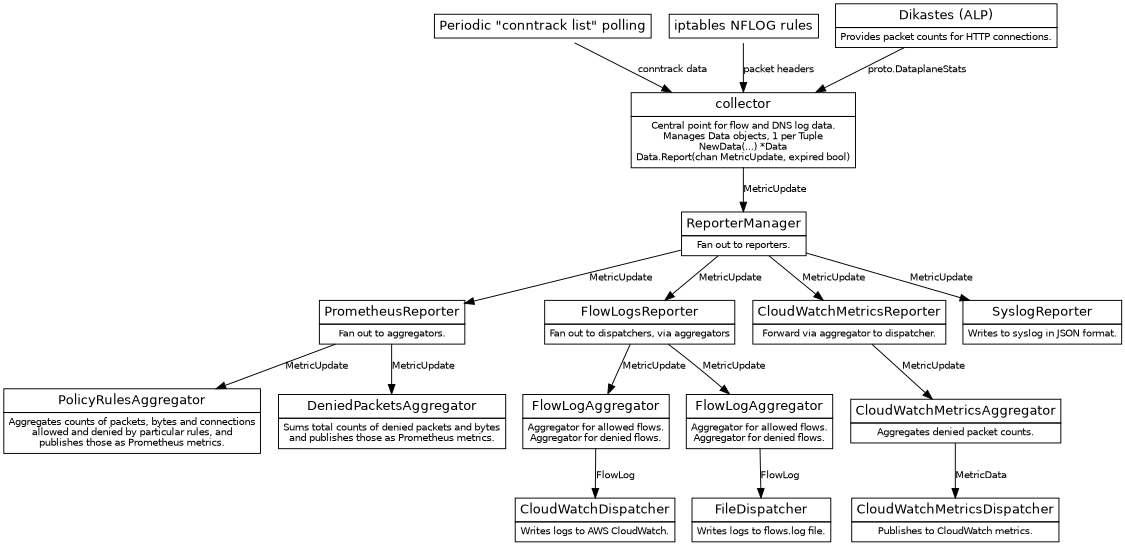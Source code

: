 digraph G {
size="7.5,10"
labeljust="l"
fontname=Helvetica;
node [fontname=Helvetica]
edge [fontname=Helvetica,fontsize=10]

conntrack -> flCollector [label="conntrack data"];
nflog -> flCollector [label="packet headers"];
dikastes -> flCollector [label="proto.DataplaneStats"];

flCollector -> reporterMgr [label="MetricUpdate"];

reporterMgr -> prometheusReporter [label="MetricUpdate"];
reporterMgr -> flowLogsReporter [label="MetricUpdate"];
reporterMgr -> cloudWatchMetricsReporter [label="MetricUpdate"];
reporterMgr -> syslogReporter [label="MetricUpdate"];

prometheusReporter -> policyRulesAggregator [label="MetricUpdate"];
prometheusReporter -> deniedPacketsAggregator [label="MetricUpdate"];

flowLogsReporter -> cwlAggregators [label="MetricUpdate"];
cwlAggregators -> cloudWatchDispatcher [label="FlowLog"];
flowLogsReporter -> fileAggregators [label="MetricUpdate"];
fileAggregators -> fileDispatcher [label="FlowLog"];

cloudWatchMetricsReporter -> cwmAggregator [label="MetricUpdate"];
cwmAggregator -> cwmDispatcher [label="MetricData"];

flCollector [label=<<table BORDER="0" CELLBORDER="1" CELLSPACING="0" CELLPADDING="4">
          <tr><td><font point-size="14">collector</font></td></tr>
          <tr><td><font point-size="10">Central point for flow and DNS log data.<br/>
Manages Data objects, 1 per Tuple<br/>
NewData(...) *Data<br/>
Data.Report(chan MetricUpdate, expired bool)<br/>
</font></td></tr>
        </table>>, shape=none, margin=0];

reporterMgr [label=<<table BORDER="0" CELLBORDER="1" CELLSPACING="0" CELLPADDING="4">
          <tr><td><font point-size="14">ReporterManager</font></td></tr>
          <tr><td><font point-size="10">Fan out to reporters.<br/>
</font></td></tr>
        </table>>, shape=none, margin=0];

prometheusReporter [label=<<table BORDER="0" CELLBORDER="1" CELLSPACING="0" CELLPADDING="4">
          <tr><td><font point-size="14">PrometheusReporter</font></td></tr>
          <tr><td><font point-size="10">Fan out to aggregators.<br/>
</font></td></tr>
        </table>>, shape=none, margin=0];

flowLogsReporter [label=<<table BORDER="0" CELLBORDER="1" CELLSPACING="0" CELLPADDING="4">
          <tr><td><font point-size="14">FlowLogsReporter</font></td></tr>
          <tr><td><font point-size="10">Fan out to dispatchers, via aggregators<br/>
</font></td></tr>
        </table>>, shape=none, margin=0];

cloudWatchMetricsReporter [label=<<table BORDER="0" CELLBORDER="1" CELLSPACING="0" CELLPADDING="4">
          <tr><td><font point-size="14">CloudWatchMetricsReporter</font></td></tr>
          <tr><td><font point-size="10">Forward via aggregator to dispatcher.<br/>
</font></td></tr>
        </table>>, shape=none, margin=0];

syslogReporter [label=<<table BORDER="0" CELLBORDER="1" CELLSPACING="0" CELLPADDING="4">
          <tr><td><font point-size="14">SyslogReporter</font></td></tr>
          <tr><td><font point-size="10">Writes to syslog in JSON format.<br/>
</font></td></tr>
        </table>>, shape=none, margin=0];

policyRulesAggregator [label=<<table BORDER="0" CELLBORDER="1" CELLSPACING="0" CELLPADDING="4">
          <tr><td><font point-size="14">PolicyRulesAggregator</font></td></tr>
          <tr><td><font point-size="10">Aggregates counts of packets, bytes and connections<br/>
allowed and denied by particular rules, and<br/>
publishes those as Prometheus metrics.
</font></td></tr>
        </table>>, shape=none, margin=0];

deniedPacketsAggregator [label=<<table BORDER="0" CELLBORDER="1" CELLSPACING="0" CELLPADDING="4">
          <tr><td><font point-size="14">DeniedPacketsAggregator</font></td></tr>
          <tr><td><font point-size="10">Sums total counts of denied packets and bytes<br/>
and publishes those as Prometheus metrics.
</font></td></tr>
        </table>>, shape=none, margin=0];

cwlAggregators [label=<<table BORDER="0" CELLBORDER="1" CELLSPACING="0" CELLPADDING="4">
          <tr><td><font point-size="14">FlowLogAggregator</font></td></tr>
          <tr><td><font point-size="10">Aggregator for allowed flows.<br/>
Aggregator for denied flows.
</font></td></tr>
        </table>>, shape=none, margin=0];

fileAggregators [label=<<table BORDER="0" CELLBORDER="1" CELLSPACING="0" CELLPADDING="4">
          <tr><td><font point-size="14">FlowLogAggregator</font></td></tr>
          <tr><td><font point-size="10">Aggregator for allowed flows.<br/>
Aggregator for denied flows.
</font></td></tr>
        </table>>, shape=none, margin=0];

cloudWatchDispatcher [label=<<table BORDER="0" CELLBORDER="1" CELLSPACING="0" CELLPADDING="4">
          <tr><td><font point-size="14">CloudWatchDispatcher</font></td></tr>
          <tr><td><font point-size="10">Writes logs to AWS CloudWatch.<br/>
</font></td></tr>
        </table>>, shape=none, margin=0];

fileDispatcher [label=<<table BORDER="0" CELLBORDER="1" CELLSPACING="0" CELLPADDING="4">
          <tr><td><font point-size="14">FileDispatcher</font></td></tr>
          <tr><td><font point-size="10">Writes logs to flows.log file.<br/>
</font></td></tr>
        </table>>, shape=none, margin=0];

cwmAggregator [label=<<table BORDER="0" CELLBORDER="1" CELLSPACING="0" CELLPADDING="4">
          <tr><td><font point-size="14">CloudWatchMetricsAggregator</font></td></tr>
          <tr><td><font point-size="10">Aggregates denied packet counts.<br/>
</font></td></tr>
        </table>>, shape=none, margin=0];

cwmDispatcher [label=<<table BORDER="0" CELLBORDER="1" CELLSPACING="0" CELLPADDING="4">
          <tr><td><font point-size="14">CloudWatchMetricsDispatcher</font></td></tr>
          <tr><td><font point-size="10">Publishes to CloudWatch metrics.<br/>
</font></td></tr>
        </table>>, shape=none, margin=0];

conntrack [label=<<table BORDER="0" CELLBORDER="1" CELLSPACING="0" CELLPADDING="4">
          <tr><td><font point-size="14">Periodic "conntrack list" polling</font></td></tr>
        </table>>, shape=none, margin=0];

nflog [label=<<table BORDER="0" CELLBORDER="1" CELLSPACING="0" CELLPADDING="4">
          <tr><td><font point-size="14">iptables NFLOG rules</font></td></tr>
        </table>>, shape=none, margin=0];

dikastes [label=<<table BORDER="0" CELLBORDER="1" CELLSPACING="0" CELLPADDING="4">
          <tr><td><font point-size="14">Dikastes (ALP)</font></td></tr>
          <tr><td><font point-size="10">Provides packet counts for HTTP connections.<br/>
</font></td></tr>
        </table>>, shape=none, margin=0];

}
